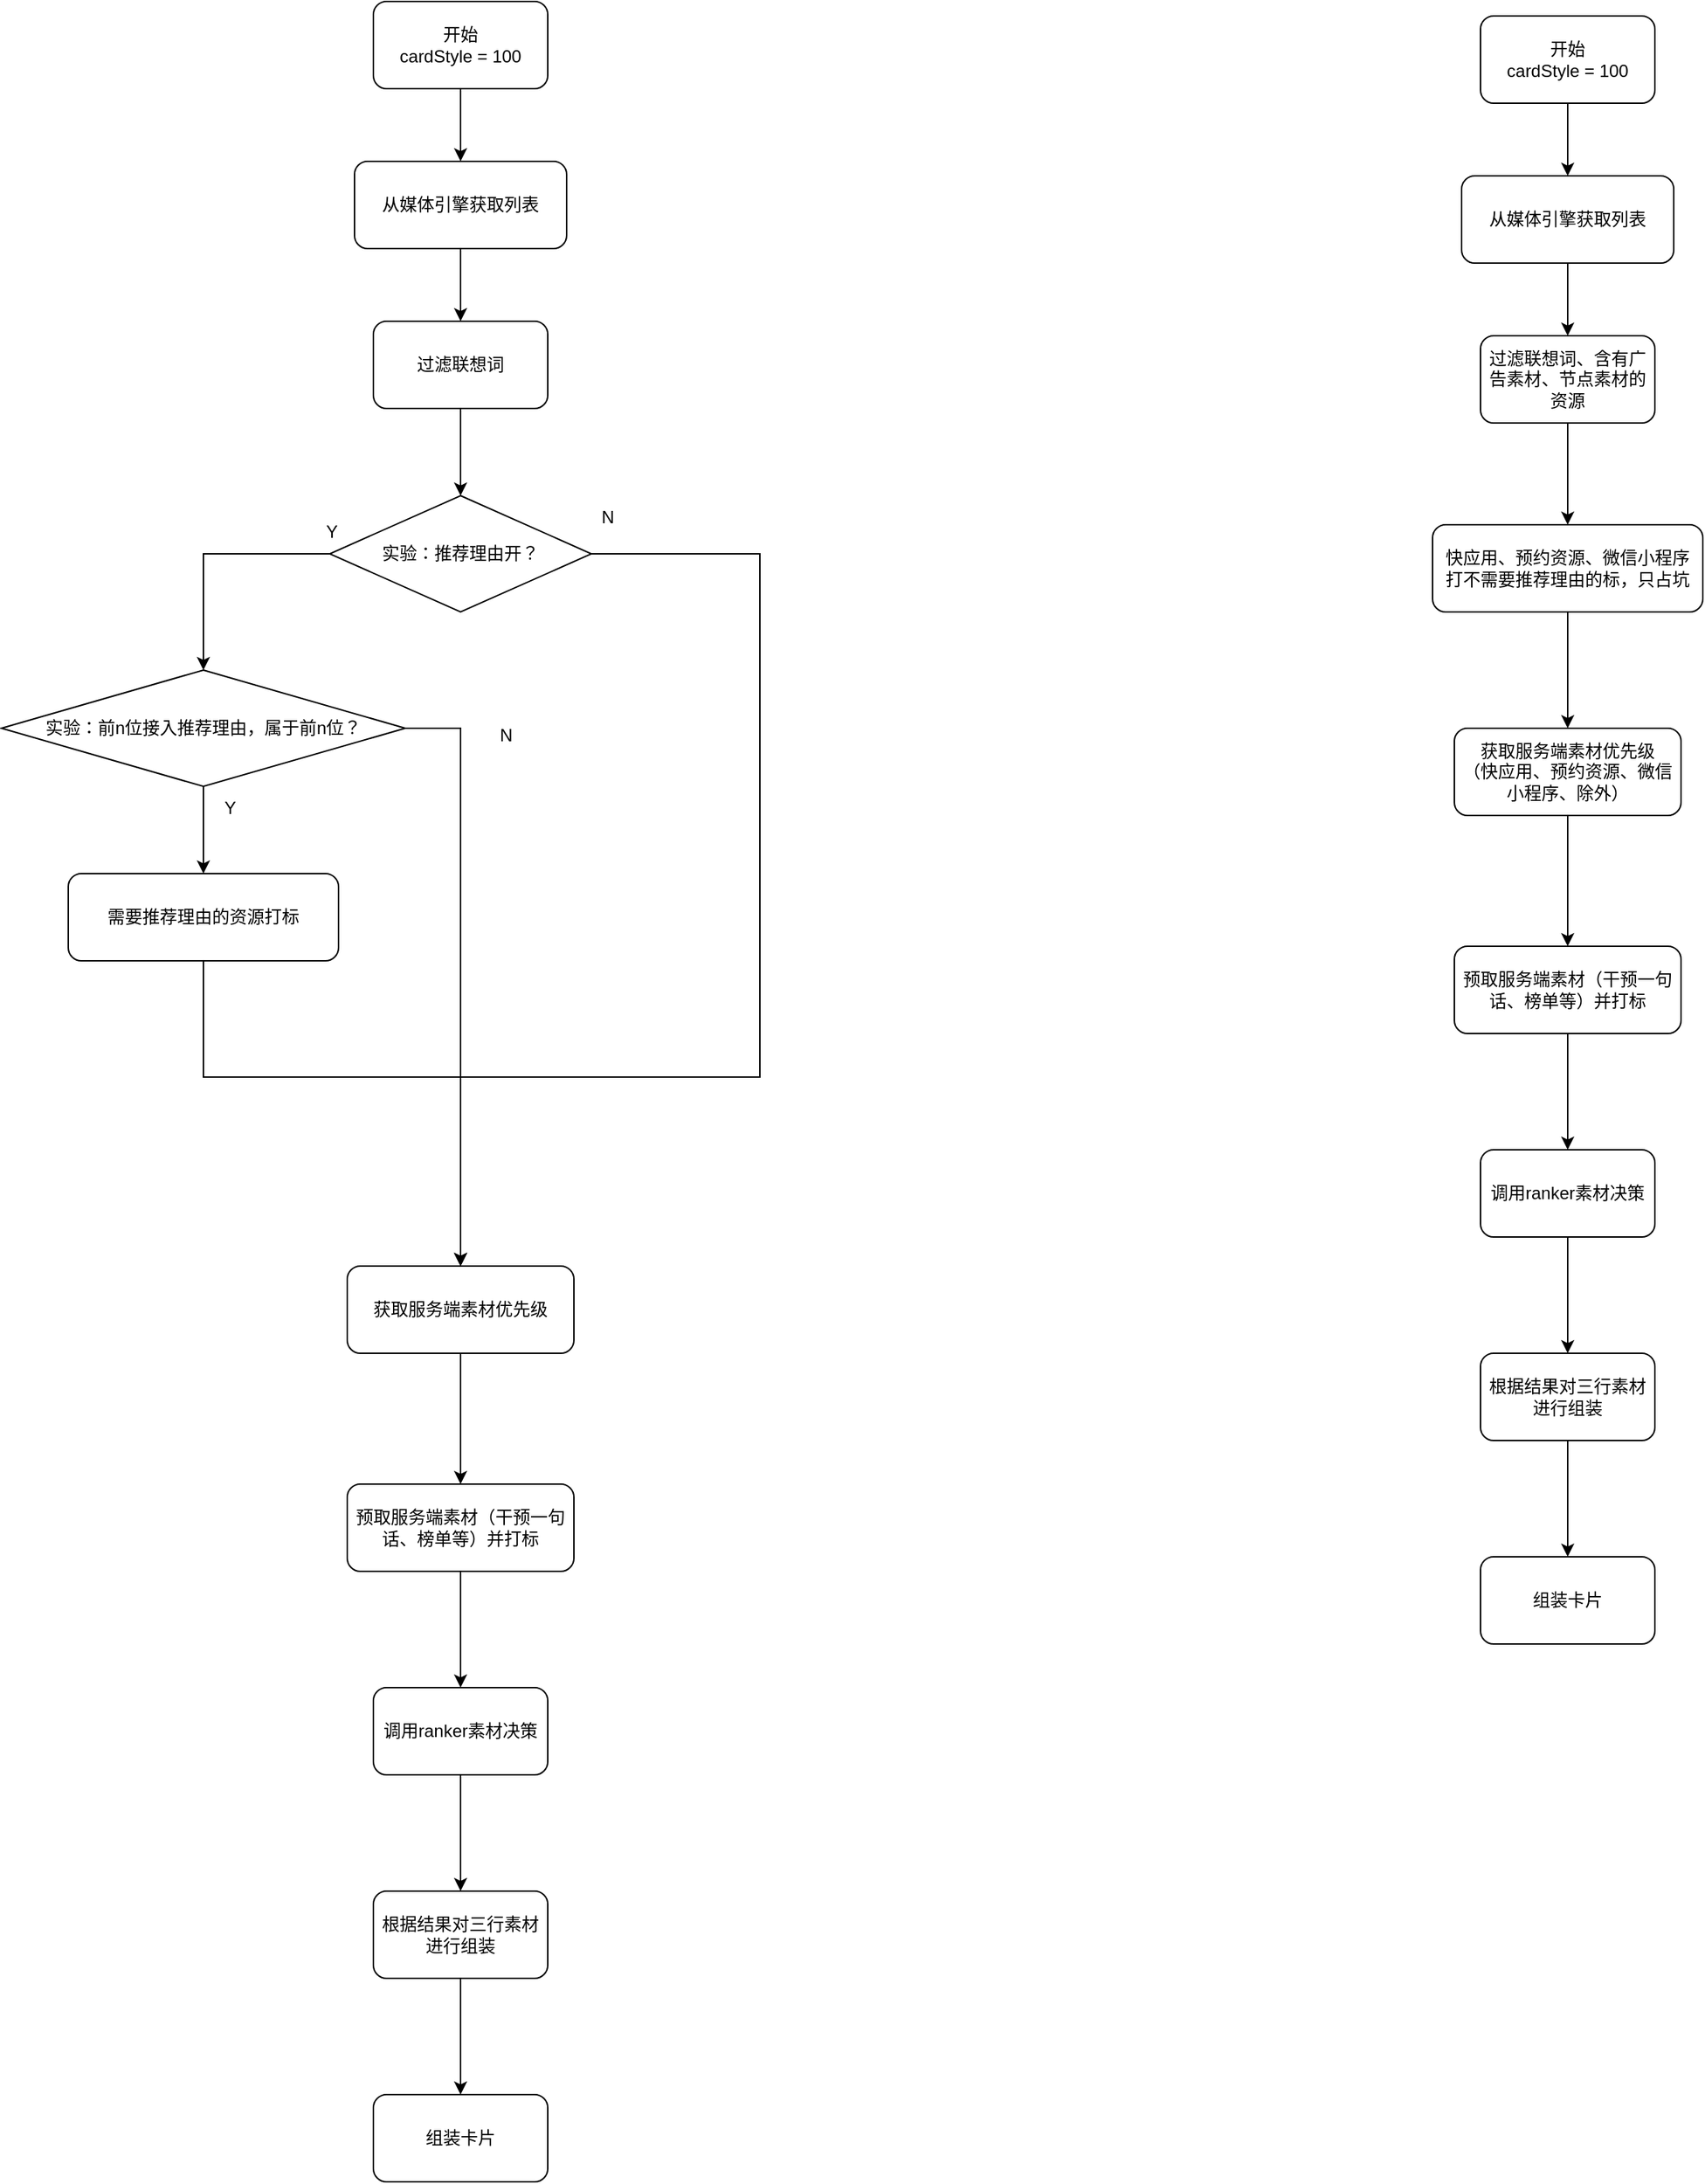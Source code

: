<mxfile version="26.1.0">
  <diagram name="第 1 页" id="EZRHivlU8XHtSoryxJLz">
    <mxGraphModel dx="868" dy="464" grid="1" gridSize="10" guides="1" tooltips="1" connect="1" arrows="1" fold="1" page="1" pageScale="1" pageWidth="827" pageHeight="1169" math="0" shadow="0">
      <root>
        <mxCell id="0" />
        <mxCell id="1" parent="0" />
        <mxCell id="DGAGe3rqw4YAZApAKZPy-3" value="" style="edgeStyle=orthogonalEdgeStyle;rounded=0;orthogonalLoop=1;jettySize=auto;html=1;" parent="1" source="DGAGe3rqw4YAZApAKZPy-1" target="DGAGe3rqw4YAZApAKZPy-2" edge="1">
          <mxGeometry relative="1" as="geometry" />
        </mxCell>
        <mxCell id="DGAGe3rqw4YAZApAKZPy-1" value="开始&lt;br&gt;cardStyle = 100" style="rounded=1;whiteSpace=wrap;html=1;" parent="1" vertex="1">
          <mxGeometry x="354" y="210" width="120" height="60" as="geometry" />
        </mxCell>
        <mxCell id="DGAGe3rqw4YAZApAKZPy-5" value="" style="edgeStyle=orthogonalEdgeStyle;rounded=0;orthogonalLoop=1;jettySize=auto;html=1;" parent="1" source="DGAGe3rqw4YAZApAKZPy-2" target="DGAGe3rqw4YAZApAKZPy-4" edge="1">
          <mxGeometry relative="1" as="geometry" />
        </mxCell>
        <mxCell id="DGAGe3rqw4YAZApAKZPy-2" value="从媒体引擎获取列表" style="whiteSpace=wrap;html=1;rounded=1;" parent="1" vertex="1">
          <mxGeometry x="341" y="320" width="146" height="60" as="geometry" />
        </mxCell>
        <mxCell id="DGAGe3rqw4YAZApAKZPy-16" style="edgeStyle=orthogonalEdgeStyle;rounded=0;orthogonalLoop=1;jettySize=auto;html=1;entryX=0.5;entryY=0;entryDx=0;entryDy=0;" parent="1" source="DGAGe3rqw4YAZApAKZPy-4" target="DGAGe3rqw4YAZApAKZPy-15" edge="1">
          <mxGeometry relative="1" as="geometry" />
        </mxCell>
        <mxCell id="DGAGe3rqw4YAZApAKZPy-4" value="过滤联想词" style="whiteSpace=wrap;html=1;rounded=1;" parent="1" vertex="1">
          <mxGeometry x="354" y="430" width="120" height="60" as="geometry" />
        </mxCell>
        <mxCell id="DGAGe3rqw4YAZApAKZPy-14" style="edgeStyle=orthogonalEdgeStyle;rounded=0;orthogonalLoop=1;jettySize=auto;html=1;entryX=0.5;entryY=0;entryDx=0;entryDy=0;" parent="1" target="DGAGe3rqw4YAZApAKZPy-12" edge="1">
          <mxGeometry relative="1" as="geometry">
            <mxPoint x="414" y="630" as="sourcePoint" />
            <Array as="points">
              <mxPoint x="414" y="590" />
              <mxPoint x="620" y="590" />
              <mxPoint x="620" y="950" />
              <mxPoint x="414" y="950" />
            </Array>
          </mxGeometry>
        </mxCell>
        <mxCell id="DGAGe3rqw4YAZApAKZPy-31" style="edgeStyle=orthogonalEdgeStyle;rounded=0;orthogonalLoop=1;jettySize=auto;html=1;entryX=0.5;entryY=0;entryDx=0;entryDy=0;" parent="1" source="DGAGe3rqw4YAZApAKZPy-8" target="DGAGe3rqw4YAZApAKZPy-12" edge="1">
          <mxGeometry relative="1" as="geometry">
            <Array as="points">
              <mxPoint x="237" y="950" />
              <mxPoint x="414" y="950" />
            </Array>
          </mxGeometry>
        </mxCell>
        <mxCell id="DGAGe3rqw4YAZApAKZPy-8" value="需要推荐理由的资源打标" style="whiteSpace=wrap;html=1;rounded=1;" parent="1" vertex="1">
          <mxGeometry x="144" y="810" width="186" height="60" as="geometry" />
        </mxCell>
        <mxCell id="DGAGe3rqw4YAZApAKZPy-34" style="edgeStyle=orthogonalEdgeStyle;rounded=0;orthogonalLoop=1;jettySize=auto;html=1;entryX=0.5;entryY=0;entryDx=0;entryDy=0;" parent="1" source="DGAGe3rqw4YAZApAKZPy-12" target="DGAGe3rqw4YAZApAKZPy-33" edge="1">
          <mxGeometry relative="1" as="geometry" />
        </mxCell>
        <mxCell id="DGAGe3rqw4YAZApAKZPy-12" value="获取服务端素材优先级" style="whiteSpace=wrap;html=1;rounded=1;" parent="1" vertex="1">
          <mxGeometry x="336" y="1080" width="156" height="60" as="geometry" />
        </mxCell>
        <mxCell id="DGAGe3rqw4YAZApAKZPy-28" style="edgeStyle=orthogonalEdgeStyle;rounded=0;orthogonalLoop=1;jettySize=auto;html=1;entryX=0.5;entryY=0;entryDx=0;entryDy=0;" parent="1" source="DGAGe3rqw4YAZApAKZPy-15" target="DGAGe3rqw4YAZApAKZPy-18" edge="1">
          <mxGeometry relative="1" as="geometry">
            <Array as="points">
              <mxPoint x="237" y="590" />
            </Array>
          </mxGeometry>
        </mxCell>
        <mxCell id="DGAGe3rqw4YAZApAKZPy-15" value="实验：推荐理由开？" style="rhombus;whiteSpace=wrap;html=1;" parent="1" vertex="1">
          <mxGeometry x="324" y="550" width="180" height="80" as="geometry" />
        </mxCell>
        <mxCell id="DGAGe3rqw4YAZApAKZPy-25" style="edgeStyle=orthogonalEdgeStyle;rounded=0;orthogonalLoop=1;jettySize=auto;html=1;entryX=0.5;entryY=0;entryDx=0;entryDy=0;" parent="1" source="DGAGe3rqw4YAZApAKZPy-18" target="DGAGe3rqw4YAZApAKZPy-12" edge="1">
          <mxGeometry relative="1" as="geometry">
            <Array as="points">
              <mxPoint x="414" y="790" />
              <mxPoint x="414" y="790" />
            </Array>
          </mxGeometry>
        </mxCell>
        <mxCell id="DGAGe3rqw4YAZApAKZPy-30" style="edgeStyle=orthogonalEdgeStyle;rounded=0;orthogonalLoop=1;jettySize=auto;html=1;entryX=0.5;entryY=0;entryDx=0;entryDy=0;" parent="1" source="DGAGe3rqw4YAZApAKZPy-18" target="DGAGe3rqw4YAZApAKZPy-8" edge="1">
          <mxGeometry relative="1" as="geometry" />
        </mxCell>
        <mxCell id="DGAGe3rqw4YAZApAKZPy-18" value="实验：前n位接入推荐理由，属于前n位？" style="rhombus;whiteSpace=wrap;html=1;" parent="1" vertex="1">
          <mxGeometry x="98" y="670" width="278" height="80" as="geometry" />
        </mxCell>
        <mxCell id="DGAGe3rqw4YAZApAKZPy-21" value="Y" style="text;html=1;align=center;verticalAlign=middle;resizable=0;points=[];autosize=1;strokeColor=none;fillColor=none;" parent="1" vertex="1">
          <mxGeometry x="310" y="560" width="30" height="30" as="geometry" />
        </mxCell>
        <mxCell id="DGAGe3rqw4YAZApAKZPy-24" value="Y" style="text;html=1;align=center;verticalAlign=middle;resizable=0;points=[];autosize=1;strokeColor=none;fillColor=none;" parent="1" vertex="1">
          <mxGeometry x="240" y="750" width="30" height="30" as="geometry" />
        </mxCell>
        <mxCell id="DGAGe3rqw4YAZApAKZPy-26" value="N" style="text;html=1;align=center;verticalAlign=middle;resizable=0;points=[];autosize=1;strokeColor=none;fillColor=none;" parent="1" vertex="1">
          <mxGeometry x="500" y="550" width="30" height="30" as="geometry" />
        </mxCell>
        <mxCell id="DGAGe3rqw4YAZApAKZPy-27" value="N" style="text;html=1;align=center;verticalAlign=middle;resizable=0;points=[];autosize=1;strokeColor=none;fillColor=none;" parent="1" vertex="1">
          <mxGeometry x="430" y="700" width="30" height="30" as="geometry" />
        </mxCell>
        <mxCell id="DGAGe3rqw4YAZApAKZPy-37" value="" style="edgeStyle=orthogonalEdgeStyle;rounded=0;orthogonalLoop=1;jettySize=auto;html=1;" parent="1" source="DGAGe3rqw4YAZApAKZPy-33" target="DGAGe3rqw4YAZApAKZPy-36" edge="1">
          <mxGeometry relative="1" as="geometry" />
        </mxCell>
        <mxCell id="DGAGe3rqw4YAZApAKZPy-33" value="预取服务端素材（干预一句话、榜单等）并打标" style="whiteSpace=wrap;html=1;rounded=1;" parent="1" vertex="1">
          <mxGeometry x="336" y="1230" width="156" height="60" as="geometry" />
        </mxCell>
        <mxCell id="DGAGe3rqw4YAZApAKZPy-39" value="" style="edgeStyle=orthogonalEdgeStyle;rounded=0;orthogonalLoop=1;jettySize=auto;html=1;" parent="1" source="DGAGe3rqw4YAZApAKZPy-36" target="DGAGe3rqw4YAZApAKZPy-38" edge="1">
          <mxGeometry relative="1" as="geometry" />
        </mxCell>
        <mxCell id="DGAGe3rqw4YAZApAKZPy-36" value="调用ranker素材决策" style="whiteSpace=wrap;html=1;rounded=1;" parent="1" vertex="1">
          <mxGeometry x="354" y="1370" width="120" height="60" as="geometry" />
        </mxCell>
        <mxCell id="DGAGe3rqw4YAZApAKZPy-41" value="" style="edgeStyle=orthogonalEdgeStyle;rounded=0;orthogonalLoop=1;jettySize=auto;html=1;" parent="1" source="DGAGe3rqw4YAZApAKZPy-38" target="DGAGe3rqw4YAZApAKZPy-40" edge="1">
          <mxGeometry relative="1" as="geometry" />
        </mxCell>
        <mxCell id="DGAGe3rqw4YAZApAKZPy-38" value="根据结果对三行素材进行组装" style="whiteSpace=wrap;html=1;rounded=1;" parent="1" vertex="1">
          <mxGeometry x="354" y="1510" width="120" height="60" as="geometry" />
        </mxCell>
        <mxCell id="DGAGe3rqw4YAZApAKZPy-40" value="组装卡片" style="whiteSpace=wrap;html=1;rounded=1;" parent="1" vertex="1">
          <mxGeometry x="354" y="1650" width="120" height="60" as="geometry" />
        </mxCell>
        <mxCell id="DGAGe3rqw4YAZApAKZPy-42" value="" style="edgeStyle=orthogonalEdgeStyle;rounded=0;orthogonalLoop=1;jettySize=auto;html=1;" parent="1" source="DGAGe3rqw4YAZApAKZPy-43" target="DGAGe3rqw4YAZApAKZPy-45" edge="1">
          <mxGeometry relative="1" as="geometry" />
        </mxCell>
        <mxCell id="DGAGe3rqw4YAZApAKZPy-43" value="开始&lt;br&gt;cardStyle = 100" style="rounded=1;whiteSpace=wrap;html=1;" parent="1" vertex="1">
          <mxGeometry x="1116" y="220" width="120" height="60" as="geometry" />
        </mxCell>
        <mxCell id="DGAGe3rqw4YAZApAKZPy-44" value="" style="edgeStyle=orthogonalEdgeStyle;rounded=0;orthogonalLoop=1;jettySize=auto;html=1;" parent="1" source="DGAGe3rqw4YAZApAKZPy-45" target="DGAGe3rqw4YAZApAKZPy-47" edge="1">
          <mxGeometry relative="1" as="geometry" />
        </mxCell>
        <mxCell id="DGAGe3rqw4YAZApAKZPy-45" value="从媒体引擎获取列表" style="whiteSpace=wrap;html=1;rounded=1;" parent="1" vertex="1">
          <mxGeometry x="1103" y="330" width="146" height="60" as="geometry" />
        </mxCell>
        <mxCell id="DGAGe3rqw4YAZApAKZPy-69" style="edgeStyle=orthogonalEdgeStyle;rounded=0;orthogonalLoop=1;jettySize=auto;html=1;entryX=0.5;entryY=0;entryDx=0;entryDy=0;" parent="1" source="DGAGe3rqw4YAZApAKZPy-47" target="DGAGe3rqw4YAZApAKZPy-50" edge="1">
          <mxGeometry relative="1" as="geometry" />
        </mxCell>
        <mxCell id="DGAGe3rqw4YAZApAKZPy-47" value="过滤联想词、含有广告素材、节点素材的资源" style="whiteSpace=wrap;html=1;rounded=1;" parent="1" vertex="1">
          <mxGeometry x="1116" y="440" width="120" height="60" as="geometry" />
        </mxCell>
        <mxCell id="DGAGe3rqw4YAZApAKZPy-70" style="edgeStyle=orthogonalEdgeStyle;rounded=0;orthogonalLoop=1;jettySize=auto;html=1;entryX=0.5;entryY=0;entryDx=0;entryDy=0;" parent="1" source="DGAGe3rqw4YAZApAKZPy-50" target="DGAGe3rqw4YAZApAKZPy-52" edge="1">
          <mxGeometry relative="1" as="geometry" />
        </mxCell>
        <mxCell id="DGAGe3rqw4YAZApAKZPy-50" value="快应用、预约资源、微信小程序&lt;br&gt;打不需要推荐理由的标，只占坑" style="whiteSpace=wrap;html=1;rounded=1;" parent="1" vertex="1">
          <mxGeometry x="1083" y="570" width="186" height="60" as="geometry" />
        </mxCell>
        <mxCell id="DGAGe3rqw4YAZApAKZPy-51" style="edgeStyle=orthogonalEdgeStyle;rounded=0;orthogonalLoop=1;jettySize=auto;html=1;entryX=0.5;entryY=0;entryDx=0;entryDy=0;" parent="1" source="DGAGe3rqw4YAZApAKZPy-52" target="DGAGe3rqw4YAZApAKZPy-63" edge="1">
          <mxGeometry relative="1" as="geometry" />
        </mxCell>
        <mxCell id="DGAGe3rqw4YAZApAKZPy-52" value="获取服务端素材优先级&lt;br&gt;（快应用、预约资源、微信小程序、除外）" style="whiteSpace=wrap;html=1;rounded=1;" parent="1" vertex="1">
          <mxGeometry x="1098" y="710" width="156" height="60" as="geometry" />
        </mxCell>
        <mxCell id="DGAGe3rqw4YAZApAKZPy-62" value="" style="edgeStyle=orthogonalEdgeStyle;rounded=0;orthogonalLoop=1;jettySize=auto;html=1;" parent="1" source="DGAGe3rqw4YAZApAKZPy-63" target="DGAGe3rqw4YAZApAKZPy-65" edge="1">
          <mxGeometry relative="1" as="geometry" />
        </mxCell>
        <mxCell id="DGAGe3rqw4YAZApAKZPy-63" value="预取服务端素材（干预一句话、榜单等）并打标" style="whiteSpace=wrap;html=1;rounded=1;" parent="1" vertex="1">
          <mxGeometry x="1098" y="860" width="156" height="60" as="geometry" />
        </mxCell>
        <mxCell id="DGAGe3rqw4YAZApAKZPy-64" value="" style="edgeStyle=orthogonalEdgeStyle;rounded=0;orthogonalLoop=1;jettySize=auto;html=1;" parent="1" source="DGAGe3rqw4YAZApAKZPy-65" target="DGAGe3rqw4YAZApAKZPy-67" edge="1">
          <mxGeometry relative="1" as="geometry" />
        </mxCell>
        <mxCell id="DGAGe3rqw4YAZApAKZPy-65" value="调用ranker素材决策" style="whiteSpace=wrap;html=1;rounded=1;" parent="1" vertex="1">
          <mxGeometry x="1116" y="1000" width="120" height="60" as="geometry" />
        </mxCell>
        <mxCell id="DGAGe3rqw4YAZApAKZPy-66" value="" style="edgeStyle=orthogonalEdgeStyle;rounded=0;orthogonalLoop=1;jettySize=auto;html=1;" parent="1" source="DGAGe3rqw4YAZApAKZPy-67" target="DGAGe3rqw4YAZApAKZPy-68" edge="1">
          <mxGeometry relative="1" as="geometry" />
        </mxCell>
        <mxCell id="DGAGe3rqw4YAZApAKZPy-67" value="根据结果对三行素材进行组装" style="whiteSpace=wrap;html=1;rounded=1;" parent="1" vertex="1">
          <mxGeometry x="1116" y="1140" width="120" height="60" as="geometry" />
        </mxCell>
        <mxCell id="DGAGe3rqw4YAZApAKZPy-68" value="组装卡片" style="whiteSpace=wrap;html=1;rounded=1;" parent="1" vertex="1">
          <mxGeometry x="1116" y="1280" width="120" height="60" as="geometry" />
        </mxCell>
      </root>
    </mxGraphModel>
  </diagram>
</mxfile>
